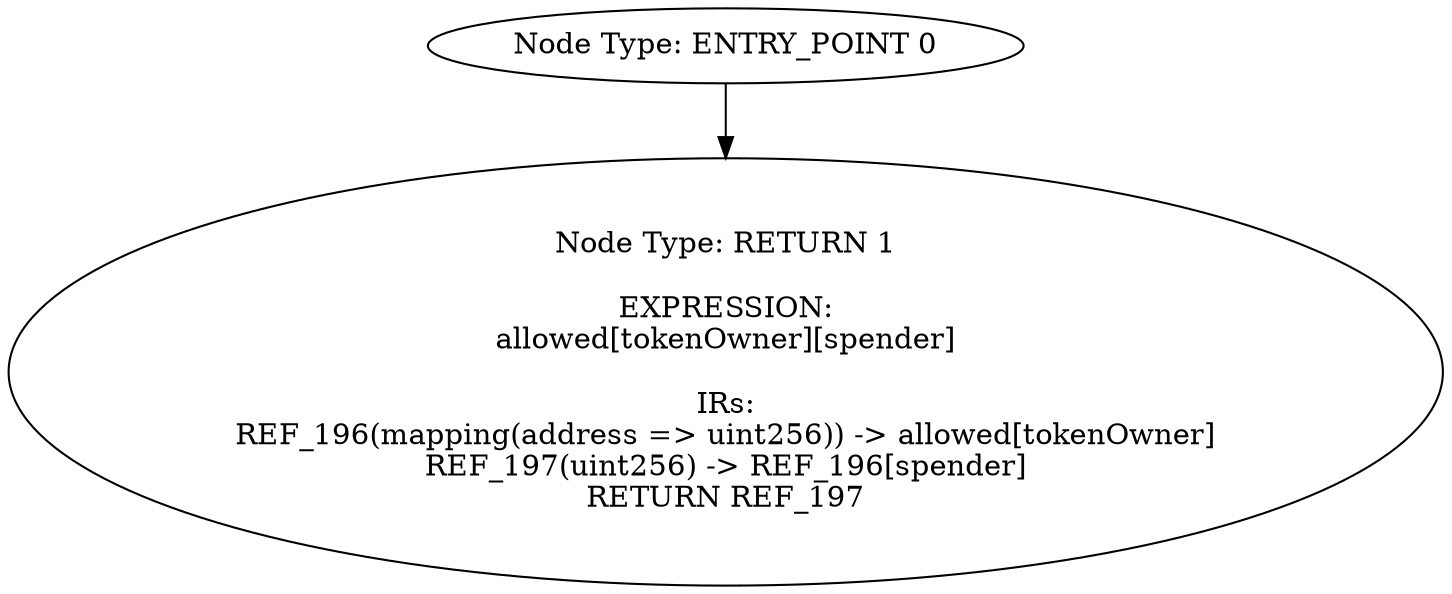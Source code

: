 digraph{
0[label="Node Type: ENTRY_POINT 0
"];
0->1;
1[label="Node Type: RETURN 1

EXPRESSION:
allowed[tokenOwner][spender]

IRs:
REF_196(mapping(address => uint256)) -> allowed[tokenOwner]
REF_197(uint256) -> REF_196[spender]
RETURN REF_197"];
}
